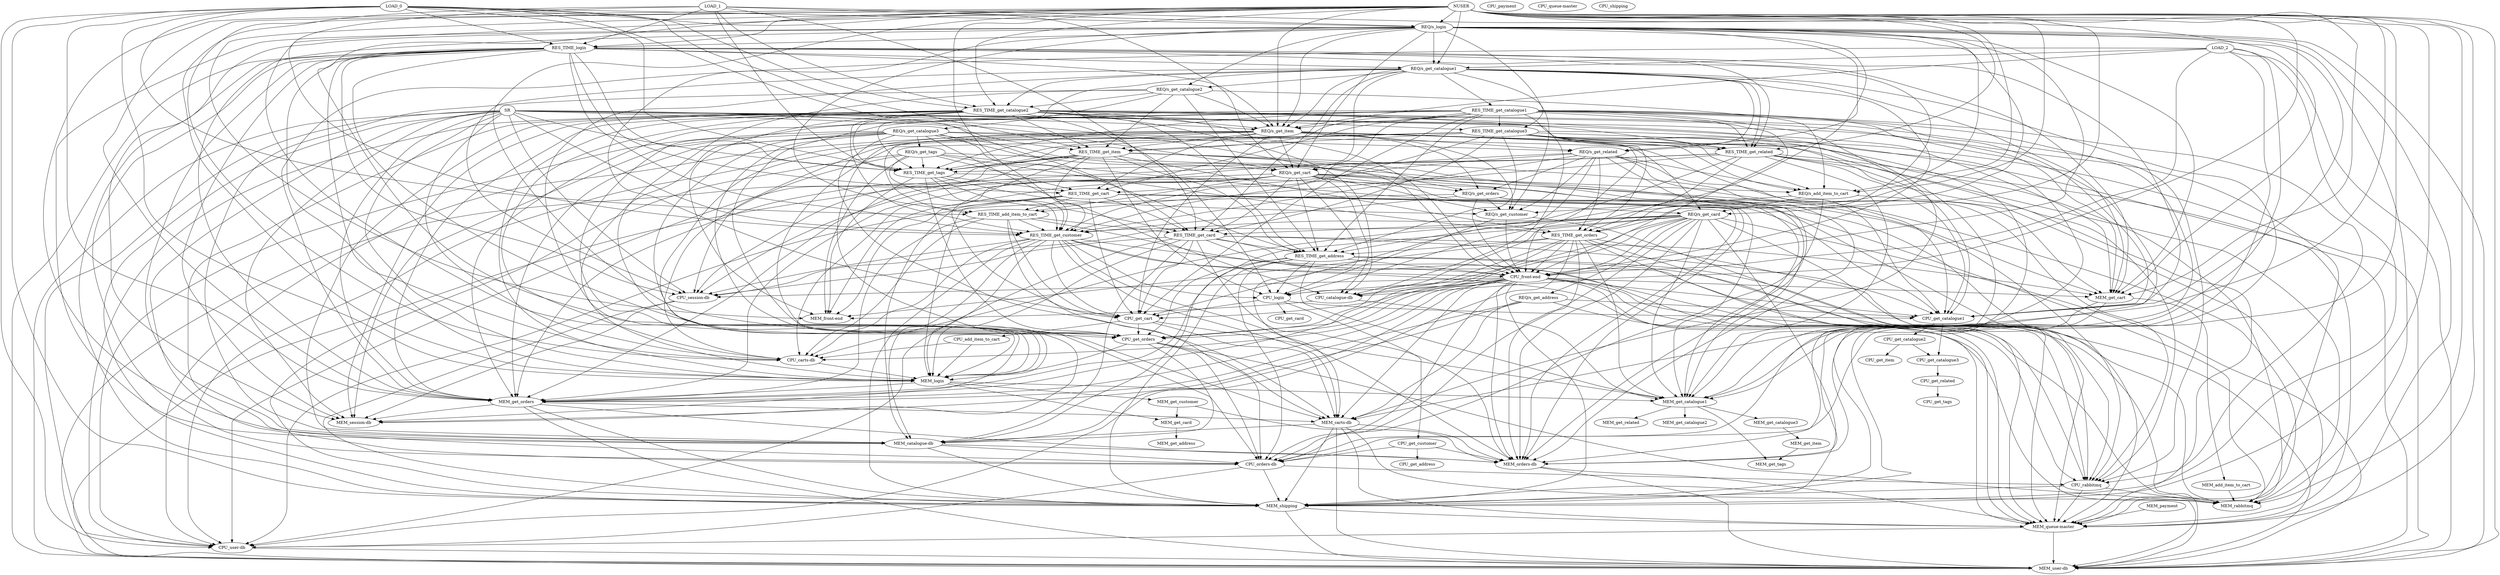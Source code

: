 strict digraph "" {
	NUSER -> "REQ/s_login";
	NUSER -> RES_TIME_login;
	NUSER -> CPU_login;
	NUSER -> MEM_login;
	NUSER -> "REQ/s_get_catalogue1";
	NUSER -> RES_TIME_get_catalogue2;
	NUSER -> "REQ/s_get_item";
	NUSER -> RES_TIME_get_related;
	NUSER -> MEM_get_cart;
	NUSER -> "REQ/s_add_item_to_cart";
	NUSER -> RES_TIME_get_orders;
	NUSER -> CPU_get_orders;
	NUSER -> MEM_get_orders;
	NUSER -> RES_TIME_get_customer;
	NUSER -> "CPU_carts-db";
	NUSER -> "MEM_carts-db";
	NUSER -> "CPU_catalogue-db";
	NUSER -> "MEM_catalogue-db";
	NUSER -> "MEM_front-end";
	NUSER -> "CPU_orders-db";
	NUSER -> "MEM_queue-master";
	NUSER -> MEM_rabbitmq;
	NUSER -> "MEM_session-db";
	NUSER -> MEM_shipping;
	NUSER -> "MEM_user-db";
	LOAD_0 -> "REQ/s_login";
	LOAD_0 -> RES_TIME_login;
	LOAD_0 -> MEM_login;
	LOAD_0 -> RES_TIME_get_catalogue2;
	LOAD_0 -> RES_TIME_get_item;
	LOAD_0 -> RES_TIME_get_tags;
	LOAD_0 -> "REQ/s_get_cart";
	LOAD_0 -> RES_TIME_add_item_to_cart;
	LOAD_0 -> MEM_get_orders;
	LOAD_0 -> RES_TIME_get_card;
	LOAD_0 -> MEM_shipping;
	LOAD_0 -> "CPU_user-db";
	LOAD_1 -> "REQ/s_login";
	LOAD_1 -> RES_TIME_login;
	LOAD_1 -> MEM_login;
	LOAD_1 -> RES_TIME_get_catalogue2;
	LOAD_1 -> RES_TIME_get_tags;
	LOAD_1 -> MEM_get_cart;
	LOAD_1 -> RES_TIME_get_customer;
	LOAD_1 -> RES_TIME_get_card;
	LOAD_2 -> "REQ/s_get_catalogue1";
	LOAD_2 -> MEM_get_catalogue1;
	LOAD_2 -> "REQ/s_get_item";
	LOAD_2 -> MEM_get_orders;
	LOAD_2 -> "CPU_front-end";
	LOAD_2 -> "MEM_orders-db";
	LOAD_2 -> MEM_shipping;
	LOAD_2 -> "MEM_user-db";
	SR -> MEM_login;
	SR -> MEM_get_catalogue1;
	SR -> "REQ/s_get_item";
	SR -> RES_TIME_get_item;
	SR -> RES_TIME_get_tags;
	SR -> "REQ/s_get_cart";
	SR -> MEM_get_cart;
	SR -> MEM_get_orders;
	SR -> RES_TIME_get_customer;
	SR -> "CPU_carts-db";
	SR -> "CPU_front-end";
	SR -> "CPU_orders-db";
	SR -> "MEM_queue-master";
	SR -> "CPU_session-db";
	SR -> "MEM_session-db";
	SR -> MEM_shipping;
	SR -> "CPU_user-db";
	SR -> "MEM_user-db";
	"REQ/s_login" -> RES_TIME_login;
	"REQ/s_login" -> "REQ/s_get_catalogue1";
	"REQ/s_login" -> CPU_get_catalogue1;
	"REQ/s_login" -> "REQ/s_get_catalogue2";
	"REQ/s_login" -> RES_TIME_get_catalogue3;
	"REQ/s_login" -> "REQ/s_get_item";
	"REQ/s_login" -> "REQ/s_get_related";
	"REQ/s_login" -> "REQ/s_get_cart";
	"REQ/s_login" -> CPU_get_cart;
	"REQ/s_login" -> MEM_get_cart;
	"REQ/s_login" -> "REQ/s_add_item_to_cart";
	"REQ/s_login" -> RES_TIME_add_item_to_cart;
	"REQ/s_login" -> MEM_get_orders;
	"REQ/s_login" -> "REQ/s_get_card";
	"REQ/s_login" -> RES_TIME_get_address;
	"REQ/s_login" -> "MEM_catalogue-db";
	"REQ/s_login" -> "CPU_front-end";
	"REQ/s_login" -> "MEM_queue-master";
	"REQ/s_login" -> MEM_rabbitmq;
	"REQ/s_login" -> "MEM_session-db";
	"REQ/s_login" -> "MEM_user-db";
	RES_TIME_login -> MEM_login;
	RES_TIME_login -> "REQ/s_get_catalogue1";
	RES_TIME_login -> CPU_get_catalogue1;
	RES_TIME_login -> "REQ/s_get_item";
	RES_TIME_login -> RES_TIME_get_related;
	RES_TIME_login -> RES_TIME_get_tags;
	RES_TIME_login -> RES_TIME_get_cart;
	RES_TIME_login -> MEM_get_cart;
	RES_TIME_login -> RES_TIME_get_orders;
	RES_TIME_login -> CPU_get_orders;
	RES_TIME_login -> RES_TIME_get_customer;
	RES_TIME_login -> "CPU_carts-db";
	RES_TIME_login -> "MEM_catalogue-db";
	RES_TIME_login -> "CPU_orders-db";
	RES_TIME_login -> "CPU_session-db";
	RES_TIME_login -> "MEM_session-db";
	RES_TIME_login -> MEM_shipping;
	RES_TIME_login -> "MEM_user-db";
	CPU_login -> CPU_get_catalogue1;
	CPU_login -> CPU_get_cart;
	CPU_login -> CPU_get_customer;
	CPU_login -> CPU_get_card;
	MEM_login -> MEM_get_catalogue1;
	MEM_login -> MEM_get_orders;
	MEM_login -> MEM_get_customer;
	MEM_login -> MEM_get_card;
	"REQ/s_get_catalogue1" -> MEM_login;
	"REQ/s_get_catalogue1" -> RES_TIME_get_catalogue1;
	"REQ/s_get_catalogue1" -> "REQ/s_get_catalogue2";
	"REQ/s_get_catalogue1" -> RES_TIME_get_catalogue2;
	"REQ/s_get_catalogue1" -> "REQ/s_get_item";
	"REQ/s_get_catalogue1" -> "REQ/s_get_related";
	"REQ/s_get_catalogue1" -> RES_TIME_get_related;
	"REQ/s_get_catalogue1" -> RES_TIME_get_tags;
	"REQ/s_get_catalogue1" -> "REQ/s_get_cart";
	"REQ/s_get_catalogue1" -> MEM_get_cart;
	"REQ/s_get_catalogue1" -> "REQ/s_get_customer";
	"REQ/s_get_catalogue1" -> RES_TIME_get_card;
	"REQ/s_get_catalogue1" -> "CPU_front-end";
	"REQ/s_get_catalogue1" -> "CPU_session-db";
	"REQ/s_get_catalogue1" -> MEM_shipping;
	RES_TIME_get_catalogue1 -> CPU_get_catalogue1;
	RES_TIME_get_catalogue1 -> MEM_get_catalogue1;
	RES_TIME_get_catalogue1 -> RES_TIME_get_catalogue3;
	RES_TIME_get_catalogue1 -> "REQ/s_get_item";
	RES_TIME_get_catalogue1 -> RES_TIME_get_item;
	RES_TIME_get_catalogue1 -> RES_TIME_get_related;
	RES_TIME_get_catalogue1 -> RES_TIME_get_tags;
	RES_TIME_get_catalogue1 -> RES_TIME_get_cart;
	RES_TIME_get_catalogue1 -> CPU_get_cart;
	RES_TIME_get_catalogue1 -> MEM_get_cart;
	RES_TIME_get_catalogue1 -> CPU_get_orders;
	RES_TIME_get_catalogue1 -> MEM_get_orders;
	RES_TIME_get_catalogue1 -> RES_TIME_get_customer;
	RES_TIME_get_catalogue1 -> RES_TIME_get_address;
	RES_TIME_get_catalogue1 -> "MEM_carts-db";
	RES_TIME_get_catalogue1 -> "CPU_catalogue-db";
	RES_TIME_get_catalogue1 -> "CPU_front-end";
	RES_TIME_get_catalogue1 -> CPU_rabbitmq;
	RES_TIME_get_catalogue1 -> "MEM_session-db";
	CPU_get_catalogue1 -> CPU_get_catalogue2;
	CPU_get_catalogue1 -> CPU_get_catalogue3;
	MEM_get_catalogue1 -> MEM_get_catalogue2;
	MEM_get_catalogue1 -> MEM_get_catalogue3;
	MEM_get_catalogue1 -> MEM_get_related;
	MEM_get_catalogue1 -> MEM_get_tags;
	"REQ/s_get_catalogue2" -> RES_TIME_get_catalogue2;
	"REQ/s_get_catalogue2" -> "REQ/s_get_catalogue3";
	"REQ/s_get_catalogue2" -> "REQ/s_get_item";
	"REQ/s_get_catalogue2" -> RES_TIME_get_item;
	"REQ/s_get_catalogue2" -> "REQ/s_add_item_to_cart";
	"REQ/s_get_catalogue2" -> RES_TIME_get_address;
	"REQ/s_get_catalogue2" -> "MEM_carts-db";
	"REQ/s_get_catalogue2" -> "MEM_catalogue-db";
	RES_TIME_get_catalogue2 -> CPU_login;
	RES_TIME_get_catalogue2 -> MEM_login;
	RES_TIME_get_catalogue2 -> MEM_get_catalogue1;
	RES_TIME_get_catalogue2 -> RES_TIME_get_catalogue3;
	RES_TIME_get_catalogue2 -> "REQ/s_get_item";
	RES_TIME_get_catalogue2 -> RES_TIME_get_item;
	RES_TIME_get_catalogue2 -> RES_TIME_get_related;
	RES_TIME_get_catalogue2 -> RES_TIME_get_tags;
	RES_TIME_get_catalogue2 -> MEM_get_orders;
	RES_TIME_get_catalogue2 -> RES_TIME_get_customer;
	RES_TIME_get_catalogue2 -> RES_TIME_get_address;
	RES_TIME_get_catalogue2 -> "CPU_carts-db";
	RES_TIME_get_catalogue2 -> "CPU_catalogue-db";
	RES_TIME_get_catalogue2 -> "MEM_catalogue-db";
	RES_TIME_get_catalogue2 -> "CPU_front-end";
	RES_TIME_get_catalogue2 -> "MEM_front-end";
	RES_TIME_get_catalogue2 -> "CPU_orders-db";
	RES_TIME_get_catalogue2 -> "MEM_orders-db";
	RES_TIME_get_catalogue2 -> CPU_rabbitmq;
	RES_TIME_get_catalogue2 -> "MEM_session-db";
	RES_TIME_get_catalogue2 -> "CPU_user-db";
	CPU_get_catalogue2 -> CPU_get_catalogue3;
	CPU_get_catalogue2 -> CPU_get_item;
	"REQ/s_get_catalogue3" -> MEM_login;
	"REQ/s_get_catalogue3" -> CPU_get_catalogue1;
	"REQ/s_get_catalogue3" -> "REQ/s_get_related";
	"REQ/s_get_catalogue3" -> "REQ/s_get_tags";
	"REQ/s_get_catalogue3" -> "REQ/s_get_cart";
	"REQ/s_get_catalogue3" -> "REQ/s_get_orders";
	"REQ/s_get_catalogue3" -> CPU_get_orders;
	"REQ/s_get_catalogue3" -> MEM_get_orders;
	"REQ/s_get_catalogue3" -> RES_TIME_get_address;
	"REQ/s_get_catalogue3" -> "MEM_carts-db";
	"REQ/s_get_catalogue3" -> "CPU_catalogue-db";
	"REQ/s_get_catalogue3" -> "CPU_orders-db";
	"REQ/s_get_catalogue3" -> "MEM_session-db";
	"REQ/s_get_catalogue3" -> "CPU_user-db";
	RES_TIME_get_catalogue3 -> MEM_login;
	RES_TIME_get_catalogue3 -> CPU_get_catalogue1;
	RES_TIME_get_catalogue3 -> RES_TIME_get_item;
	RES_TIME_get_catalogue3 -> RES_TIME_get_related;
	RES_TIME_get_catalogue3 -> RES_TIME_get_tags;
	RES_TIME_get_catalogue3 -> "REQ/s_add_item_to_cart";
	RES_TIME_get_catalogue3 -> RES_TIME_get_orders;
	RES_TIME_get_catalogue3 -> RES_TIME_get_customer;
	RES_TIME_get_catalogue3 -> RES_TIME_get_card;
	RES_TIME_get_catalogue3 -> RES_TIME_get_address;
	RES_TIME_get_catalogue3 -> "CPU_front-end";
	RES_TIME_get_catalogue3 -> "MEM_queue-master";
	RES_TIME_get_catalogue3 -> "CPU_session-db";
	RES_TIME_get_catalogue3 -> MEM_shipping;
	RES_TIME_get_catalogue3 -> "CPU_user-db";
	RES_TIME_get_catalogue3 -> "MEM_user-db";
	CPU_get_catalogue3 -> CPU_get_related;
	MEM_get_catalogue3 -> MEM_get_item;
	"REQ/s_get_item" -> MEM_login;
	"REQ/s_get_item" -> RES_TIME_get_item;
	"REQ/s_get_item" -> "REQ/s_get_related";
	"REQ/s_get_item" -> RES_TIME_get_related;
	"REQ/s_get_item" -> RES_TIME_get_tags;
	"REQ/s_get_item" -> "REQ/s_get_cart";
	"REQ/s_get_item" -> RES_TIME_get_cart;
	"REQ/s_get_item" -> CPU_get_cart;
	"REQ/s_get_item" -> "REQ/s_add_item_to_cart";
	"REQ/s_get_item" -> RES_TIME_add_item_to_cart;
	"REQ/s_get_item" -> "REQ/s_get_orders";
	"REQ/s_get_item" -> CPU_get_orders;
	"REQ/s_get_item" -> "REQ/s_get_customer";
	"REQ/s_get_item" -> "REQ/s_get_card";
	"REQ/s_get_item" -> "MEM_queue-master";
	"REQ/s_get_item" -> CPU_rabbitmq;
	"REQ/s_get_item" -> "CPU_user-db";
	RES_TIME_get_item -> CPU_login;
	RES_TIME_get_item -> RES_TIME_get_tags;
	RES_TIME_get_item -> CPU_get_cart;
	RES_TIME_get_item -> RES_TIME_get_orders;
	RES_TIME_get_item -> MEM_get_orders;
	RES_TIME_get_item -> RES_TIME_get_customer;
	RES_TIME_get_item -> RES_TIME_get_address;
	RES_TIME_get_item -> "MEM_orders-db";
	RES_TIME_get_item -> "MEM_queue-master";
	RES_TIME_get_item -> CPU_rabbitmq;
	RES_TIME_get_item -> "CPU_user-db";
	RES_TIME_get_item -> "MEM_user-db";
	MEM_get_item -> MEM_get_tags;
	"REQ/s_get_related" -> CPU_get_catalogue1;
	"REQ/s_get_related" -> "REQ/s_get_cart";
	"REQ/s_get_related" -> RES_TIME_get_cart;
	"REQ/s_get_related" -> CPU_get_cart;
	"REQ/s_get_related" -> MEM_get_cart;
	"REQ/s_get_related" -> "REQ/s_add_item_to_cart";
	"REQ/s_get_related" -> "REQ/s_get_orders";
	"REQ/s_get_related" -> RES_TIME_get_orders;
	"REQ/s_get_related" -> "REQ/s_get_customer";
	"REQ/s_get_related" -> RES_TIME_get_customer;
	"REQ/s_get_related" -> "MEM_orders-db";
	RES_TIME_get_related -> CPU_get_catalogue1;
	RES_TIME_get_related -> MEM_get_catalogue1;
	RES_TIME_get_related -> RES_TIME_get_tags;
	RES_TIME_get_related -> RES_TIME_add_item_to_cart;
	RES_TIME_get_related -> RES_TIME_get_orders;
	RES_TIME_get_related -> MEM_get_orders;
	RES_TIME_get_related -> RES_TIME_get_customer;
	RES_TIME_get_related -> "MEM_queue-master";
	RES_TIME_get_related -> MEM_rabbitmq;
	RES_TIME_get_related -> "CPU_session-db";
	RES_TIME_get_related -> "MEM_user-db";
	CPU_get_related -> CPU_get_tags;
	"REQ/s_get_tags" -> RES_TIME_get_tags;
	"REQ/s_get_tags" -> RES_TIME_get_cart;
	"REQ/s_get_tags" -> RES_TIME_get_orders;
	"REQ/s_get_tags" -> RES_TIME_get_customer;
	"REQ/s_get_tags" -> "REQ/s_get_card";
	"REQ/s_get_tags" -> "CPU_carts-db";
	"REQ/s_get_tags" -> "MEM_front-end";
	"REQ/s_get_tags" -> "MEM_queue-master";
	"REQ/s_get_tags" -> MEM_shipping;
	RES_TIME_get_tags -> RES_TIME_get_cart;
	RES_TIME_get_tags -> MEM_get_cart;
	RES_TIME_get_tags -> CPU_get_orders;
	RES_TIME_get_tags -> "REQ/s_get_customer";
	RES_TIME_get_tags -> RES_TIME_get_customer;
	RES_TIME_get_tags -> RES_TIME_get_card;
	RES_TIME_get_tags -> "MEM_front-end";
	"REQ/s_get_cart" -> MEM_get_catalogue1;
	"REQ/s_get_cart" -> "REQ/s_add_item_to_cart";
	"REQ/s_get_cart" -> RES_TIME_add_item_to_cart;
	"REQ/s_get_cart" -> "REQ/s_get_orders";
	"REQ/s_get_cart" -> MEM_get_orders;
	"REQ/s_get_cart" -> "REQ/s_get_customer";
	"REQ/s_get_cart" -> RES_TIME_get_card;
	"REQ/s_get_cart" -> RES_TIME_get_address;
	"REQ/s_get_cart" -> "CPU_carts-db";
	"REQ/s_get_cart" -> "MEM_carts-db";
	"REQ/s_get_cart" -> "CPU_catalogue-db";
	"REQ/s_get_cart" -> "MEM_front-end";
	"REQ/s_get_cart" -> "MEM_orders-db";
	"REQ/s_get_cart" -> MEM_rabbitmq;
	"REQ/s_get_cart" -> "CPU_session-db";
	"REQ/s_get_cart" -> "MEM_user-db";
	RES_TIME_get_cart -> MEM_login;
	RES_TIME_get_cart -> CPU_get_catalogue1;
	RES_TIME_get_cart -> MEM_get_catalogue1;
	RES_TIME_get_cart -> CPU_get_cart;
	RES_TIME_get_cart -> RES_TIME_add_item_to_cart;
	RES_TIME_get_cart -> RES_TIME_get_card;
	RES_TIME_get_cart -> "MEM_catalogue-db";
	RES_TIME_get_cart -> "MEM_front-end";
	RES_TIME_get_cart -> "MEM_orders-db";
	RES_TIME_get_cart -> MEM_rabbitmq;
	CPU_get_cart -> MEM_get_catalogue1;
	CPU_get_cart -> CPU_add_item_to_cart;
	CPU_get_cart -> CPU_get_orders;
	CPU_get_cart -> "MEM_carts-db";
	MEM_get_cart -> MEM_add_item_to_cart;
	MEM_get_cart -> "CPU_orders-db";
	MEM_get_cart -> "MEM_orders-db";
	"REQ/s_add_item_to_cart" -> "REQ/s_get_customer";
	"REQ/s_add_item_to_cart" -> "REQ/s_get_card";
	"REQ/s_add_item_to_cart" -> "CPU_orders-db";
	"REQ/s_add_item_to_cart" -> "MEM_queue-master";
	RES_TIME_add_item_to_cart -> CPU_get_cart;
	RES_TIME_add_item_to_cart -> MEM_get_orders;
	RES_TIME_add_item_to_cart -> RES_TIME_get_customer;
	RES_TIME_add_item_to_cart -> RES_TIME_get_card;
	RES_TIME_add_item_to_cart -> "CPU_carts-db";
	RES_TIME_add_item_to_cart -> "CPU_front-end";
	RES_TIME_add_item_to_cart -> "CPU_orders-db";
	CPU_add_item_to_cart -> MEM_login;
	CPU_add_item_to_cart -> "CPU_carts-db";
	MEM_add_item_to_cart -> MEM_rabbitmq;
	"REQ/s_get_orders" -> MEM_get_catalogue1;
	"REQ/s_get_orders" -> "REQ/s_get_customer";
	"REQ/s_get_orders" -> RES_TIME_get_customer;
	"REQ/s_get_orders" -> "CPU_front-end";
	"REQ/s_get_orders" -> "MEM_queue-master";
	"REQ/s_get_orders" -> "CPU_user-db";
	RES_TIME_get_orders -> MEM_get_catalogue1;
	RES_TIME_get_orders -> CPU_get_orders;
	RES_TIME_get_orders -> MEM_get_orders;
	RES_TIME_get_orders -> RES_TIME_get_address;
	RES_TIME_get_orders -> "CPU_front-end";
	RES_TIME_get_orders -> "MEM_front-end";
	RES_TIME_get_orders -> "MEM_orders-db";
	RES_TIME_get_orders -> "MEM_queue-master";
	RES_TIME_get_orders -> CPU_rabbitmq;
	RES_TIME_get_orders -> MEM_rabbitmq;
	RES_TIME_get_orders -> "CPU_user-db";
	CPU_get_orders -> MEM_login;
	CPU_get_orders -> "MEM_carts-db";
	CPU_get_orders -> "MEM_catalogue-db";
	CPU_get_orders -> "CPU_orders-db";
	CPU_get_orders -> "MEM_user-db";
	MEM_get_orders -> "MEM_carts-db";
	MEM_get_orders -> "MEM_orders-db";
	MEM_get_orders -> "MEM_session-db";
	MEM_get_orders -> MEM_shipping;
	MEM_get_orders -> "MEM_user-db";
	"REQ/s_get_customer" -> CPU_login;
	"REQ/s_get_customer" -> "CPU_front-end";
	"REQ/s_get_customer" -> CPU_rabbitmq;
	RES_TIME_get_customer -> CPU_login;
	RES_TIME_get_customer -> MEM_login;
	RES_TIME_get_customer -> CPU_get_cart;
	RES_TIME_get_customer -> "CPU_carts-db";
	RES_TIME_get_customer -> "MEM_carts-db";
	RES_TIME_get_customer -> "MEM_catalogue-db";
	RES_TIME_get_customer -> "CPU_front-end";
	RES_TIME_get_customer -> "MEM_orders-db";
	RES_TIME_get_customer -> "MEM_queue-master";
	RES_TIME_get_customer -> CPU_rabbitmq;
	RES_TIME_get_customer -> "CPU_session-db";
	RES_TIME_get_customer -> MEM_shipping;
	CPU_get_customer -> CPU_get_address;
	CPU_get_customer -> "CPU_orders-db";
	CPU_get_customer -> "MEM_orders-db";
	MEM_get_customer -> MEM_get_card;
	MEM_get_customer -> "MEM_orders-db";
	"REQ/s_get_card" -> CPU_login;
	"REQ/s_get_card" -> MEM_get_catalogue1;
	"REQ/s_get_card" -> CPU_get_orders;
	"REQ/s_get_card" -> RES_TIME_get_card;
	"REQ/s_get_card" -> "REQ/s_get_address";
	"REQ/s_get_card" -> "CPU_carts-db";
	"REQ/s_get_card" -> "CPU_catalogue-db";
	"REQ/s_get_card" -> "MEM_catalogue-db";
	"REQ/s_get_card" -> "CPU_front-end";
	"REQ/s_get_card" -> "CPU_orders-db";
	"REQ/s_get_card" -> "MEM_orders-db";
	"REQ/s_get_card" -> CPU_rabbitmq;
	"REQ/s_get_card" -> "CPU_session-db";
	"REQ/s_get_card" -> MEM_shipping;
	"REQ/s_get_card" -> "MEM_user-db";
	RES_TIME_get_card -> MEM_login;
	RES_TIME_get_card -> CPU_get_catalogue1;
	RES_TIME_get_card -> CPU_get_cart;
	RES_TIME_get_card -> MEM_get_cart;
	RES_TIME_get_card -> RES_TIME_get_address;
	RES_TIME_get_card -> "MEM_catalogue-db";
	RES_TIME_get_card -> "MEM_orders-db";
	RES_TIME_get_card -> "MEM_queue-master";
	RES_TIME_get_card -> CPU_rabbitmq;
	RES_TIME_get_card -> "CPU_session-db";
	RES_TIME_get_card -> "CPU_user-db";
	MEM_get_card -> MEM_get_address;
	"REQ/s_get_address" -> CPU_get_catalogue1;
	"REQ/s_get_address" -> MEM_get_orders;
	"REQ/s_get_address" -> "MEM_carts-db";
	"REQ/s_get_address" -> MEM_rabbitmq;
	"REQ/s_get_address" -> "MEM_session-db";
	RES_TIME_get_address -> CPU_login;
	RES_TIME_get_address -> MEM_get_catalogue1;
	RES_TIME_get_address -> CPU_get_orders;
	RES_TIME_get_address -> MEM_get_orders;
	RES_TIME_get_address -> "CPU_front-end";
	RES_TIME_get_address -> "CPU_orders-db";
	RES_TIME_get_address -> MEM_rabbitmq;
	RES_TIME_get_address -> MEM_shipping;
	RES_TIME_get_address -> "MEM_user-db";
	"CPU_carts-db" -> MEM_login;
	"MEM_carts-db" -> "MEM_catalogue-db";
	"MEM_carts-db" -> "MEM_orders-db";
	"MEM_carts-db" -> "MEM_queue-master";
	"MEM_carts-db" -> MEM_rabbitmq;
	"MEM_carts-db" -> MEM_shipping;
	"MEM_carts-db" -> "MEM_user-db";
	"CPU_catalogue-db" -> MEM_get_catalogue1;
	"CPU_catalogue-db" -> "MEM_front-end";
	"MEM_catalogue-db" -> "CPU_orders-db";
	"MEM_catalogue-db" -> "MEM_orders-db";
	"MEM_catalogue-db" -> MEM_shipping;
	"CPU_front-end" -> CPU_login;
	"CPU_front-end" -> CPU_get_catalogue1;
	"CPU_front-end" -> CPU_get_cart;
	"CPU_front-end" -> MEM_get_cart;
	"CPU_front-end" -> CPU_get_orders;
	"CPU_front-end" -> MEM_get_orders;
	"CPU_front-end" -> "CPU_carts-db";
	"CPU_front-end" -> "MEM_carts-db";
	"CPU_front-end" -> "CPU_catalogue-db";
	"CPU_front-end" -> "MEM_catalogue-db";
	"CPU_front-end" -> "CPU_orders-db";
	"CPU_front-end" -> "MEM_orders-db";
	"CPU_front-end" -> "MEM_queue-master";
	"CPU_front-end" -> CPU_rabbitmq;
	"CPU_front-end" -> "CPU_session-db";
	"CPU_front-end" -> MEM_shipping;
	"CPU_front-end" -> "MEM_user-db";
	"CPU_orders-db" -> CPU_rabbitmq;
	"CPU_orders-db" -> MEM_shipping;
	"CPU_orders-db" -> "CPU_user-db";
	"MEM_orders-db" -> "MEM_queue-master";
	"MEM_orders-db" -> "MEM_user-db";
	CPU_payment;
	MEM_payment -> "MEM_queue-master";
	"CPU_queue-master";
	"MEM_queue-master" -> "CPU_user-db";
	"MEM_queue-master" -> "MEM_user-db";
	CPU_rabbitmq -> "MEM_queue-master";
	CPU_rabbitmq -> MEM_rabbitmq;
	CPU_rabbitmq -> MEM_shipping;
	"CPU_session-db" -> "MEM_session-db";
	"CPU_session-db" -> MEM_shipping;
	CPU_shipping;
	MEM_shipping -> "MEM_queue-master";
	MEM_shipping -> "MEM_user-db";
	"CPU_user-db" -> "MEM_user-db";
}
